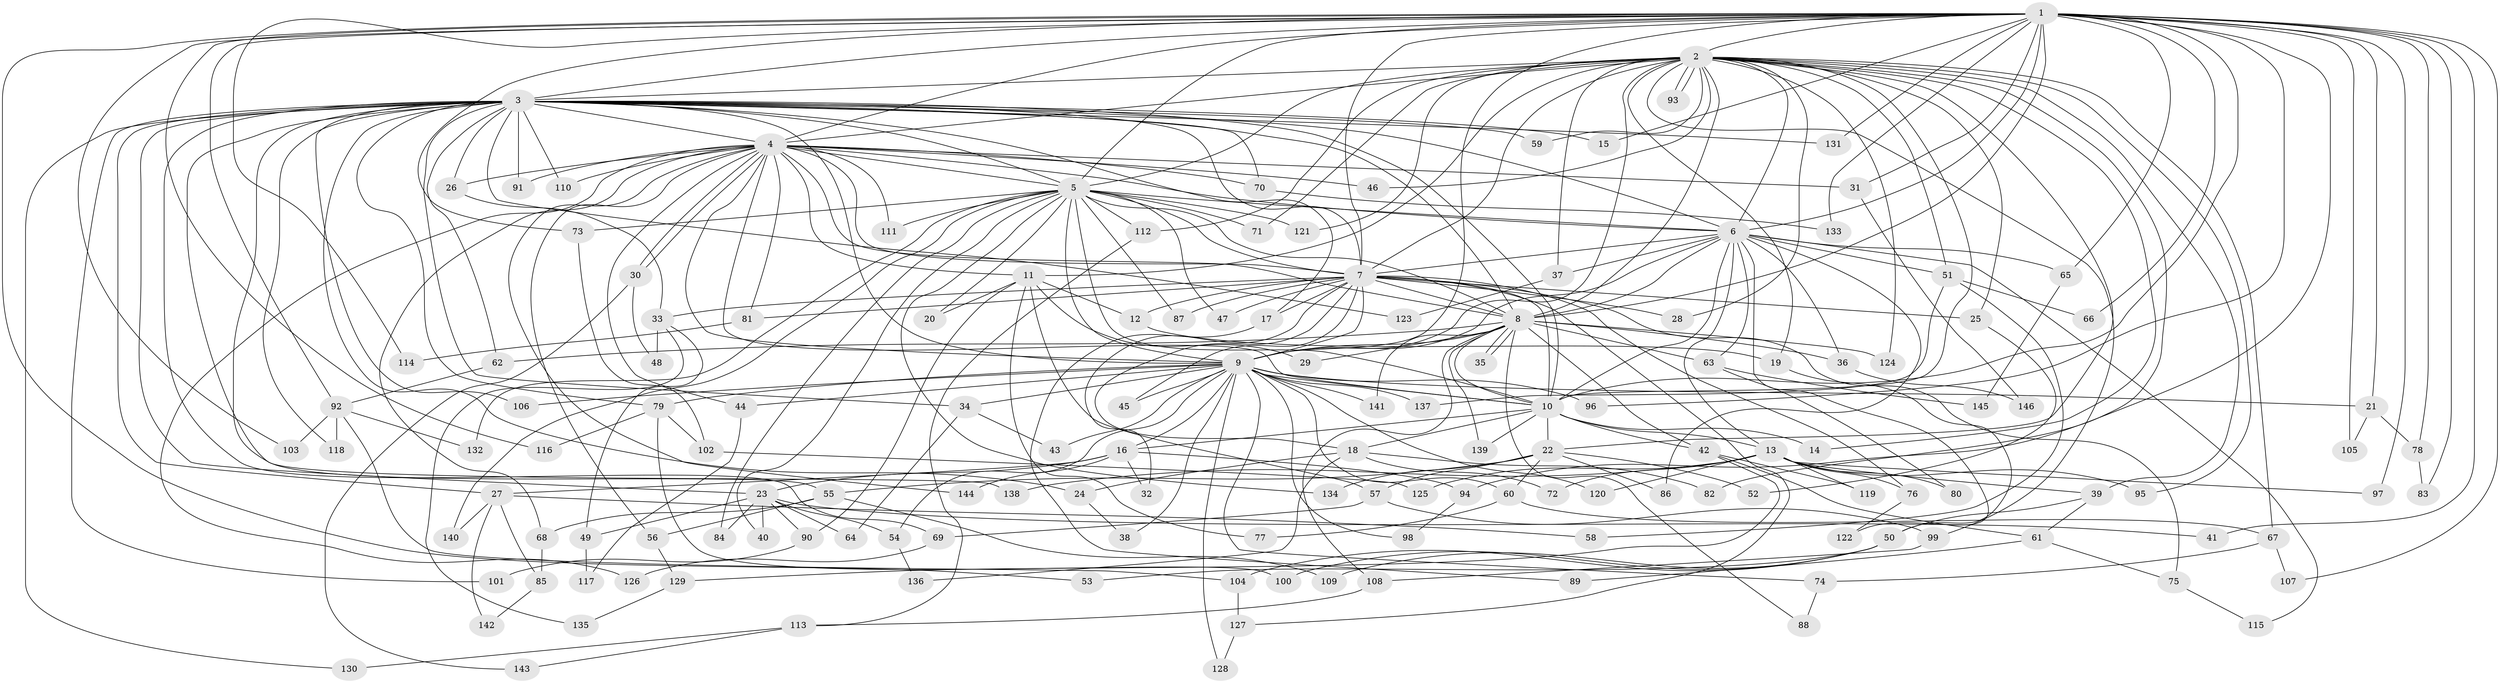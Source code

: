 // coarse degree distribution, {28: 0.008620689655172414, 30: 0.008620689655172414, 32: 0.008620689655172414, 24: 0.02586206896551724, 21: 0.008620689655172414, 17: 0.008620689655172414, 20: 0.008620689655172414, 29: 0.008620689655172414, 8: 0.017241379310344827, 3: 0.19827586206896552, 2: 0.5344827586206896, 14: 0.008620689655172414, 6: 0.02586206896551724, 7: 0.017241379310344827, 4: 0.07758620689655173, 5: 0.034482758620689655}
// Generated by graph-tools (version 1.1) at 2025/23/03/03/25 07:23:43]
// undirected, 146 vertices, 317 edges
graph export_dot {
graph [start="1"]
  node [color=gray90,style=filled];
  1;
  2;
  3;
  4;
  5;
  6;
  7;
  8;
  9;
  10;
  11;
  12;
  13;
  14;
  15;
  16;
  17;
  18;
  19;
  20;
  21;
  22;
  23;
  24;
  25;
  26;
  27;
  28;
  29;
  30;
  31;
  32;
  33;
  34;
  35;
  36;
  37;
  38;
  39;
  40;
  41;
  42;
  43;
  44;
  45;
  46;
  47;
  48;
  49;
  50;
  51;
  52;
  53;
  54;
  55;
  56;
  57;
  58;
  59;
  60;
  61;
  62;
  63;
  64;
  65;
  66;
  67;
  68;
  69;
  70;
  71;
  72;
  73;
  74;
  75;
  76;
  77;
  78;
  79;
  80;
  81;
  82;
  83;
  84;
  85;
  86;
  87;
  88;
  89;
  90;
  91;
  92;
  93;
  94;
  95;
  96;
  97;
  98;
  99;
  100;
  101;
  102;
  103;
  104;
  105;
  106;
  107;
  108;
  109;
  110;
  111;
  112;
  113;
  114;
  115;
  116;
  117;
  118;
  119;
  120;
  121;
  122;
  123;
  124;
  125;
  126;
  127;
  128;
  129;
  130;
  131;
  132;
  133;
  134;
  135;
  136;
  137;
  138;
  139;
  140;
  141;
  142;
  143;
  144;
  145;
  146;
  1 -- 2;
  1 -- 3;
  1 -- 4;
  1 -- 5;
  1 -- 6;
  1 -- 7;
  1 -- 8;
  1 -- 9;
  1 -- 10;
  1 -- 15;
  1 -- 21;
  1 -- 31;
  1 -- 41;
  1 -- 53;
  1 -- 65;
  1 -- 66;
  1 -- 73;
  1 -- 78;
  1 -- 83;
  1 -- 92;
  1 -- 94;
  1 -- 96;
  1 -- 97;
  1 -- 103;
  1 -- 105;
  1 -- 107;
  1 -- 114;
  1 -- 116;
  1 -- 131;
  1 -- 133;
  2 -- 3;
  2 -- 4;
  2 -- 5;
  2 -- 6;
  2 -- 7;
  2 -- 8;
  2 -- 9;
  2 -- 10;
  2 -- 11;
  2 -- 14;
  2 -- 19;
  2 -- 22;
  2 -- 25;
  2 -- 28;
  2 -- 37;
  2 -- 39;
  2 -- 46;
  2 -- 51;
  2 -- 59;
  2 -- 67;
  2 -- 71;
  2 -- 82;
  2 -- 93;
  2 -- 93;
  2 -- 95;
  2 -- 99;
  2 -- 112;
  2 -- 121;
  2 -- 124;
  3 -- 4;
  3 -- 5;
  3 -- 6;
  3 -- 7;
  3 -- 8;
  3 -- 9;
  3 -- 10;
  3 -- 15;
  3 -- 17;
  3 -- 23;
  3 -- 24;
  3 -- 26;
  3 -- 27;
  3 -- 34;
  3 -- 55;
  3 -- 59;
  3 -- 62;
  3 -- 69;
  3 -- 70;
  3 -- 79;
  3 -- 91;
  3 -- 101;
  3 -- 106;
  3 -- 110;
  3 -- 118;
  3 -- 123;
  3 -- 130;
  3 -- 131;
  3 -- 138;
  4 -- 5;
  4 -- 6;
  4 -- 7;
  4 -- 8;
  4 -- 9;
  4 -- 10;
  4 -- 11;
  4 -- 26;
  4 -- 30;
  4 -- 30;
  4 -- 31;
  4 -- 44;
  4 -- 46;
  4 -- 56;
  4 -- 68;
  4 -- 70;
  4 -- 81;
  4 -- 91;
  4 -- 110;
  4 -- 111;
  4 -- 126;
  4 -- 144;
  5 -- 6;
  5 -- 7;
  5 -- 8;
  5 -- 9;
  5 -- 10;
  5 -- 20;
  5 -- 40;
  5 -- 47;
  5 -- 71;
  5 -- 73;
  5 -- 84;
  5 -- 87;
  5 -- 111;
  5 -- 112;
  5 -- 121;
  5 -- 132;
  5 -- 134;
  5 -- 140;
  6 -- 7;
  6 -- 8;
  6 -- 9;
  6 -- 10;
  6 -- 13;
  6 -- 36;
  6 -- 37;
  6 -- 51;
  6 -- 63;
  6 -- 65;
  6 -- 86;
  6 -- 115;
  6 -- 122;
  7 -- 8;
  7 -- 9;
  7 -- 10;
  7 -- 12;
  7 -- 17;
  7 -- 18;
  7 -- 25;
  7 -- 28;
  7 -- 32;
  7 -- 33;
  7 -- 45;
  7 -- 47;
  7 -- 75;
  7 -- 76;
  7 -- 81;
  7 -- 87;
  7 -- 127;
  8 -- 9;
  8 -- 10;
  8 -- 29;
  8 -- 35;
  8 -- 35;
  8 -- 36;
  8 -- 42;
  8 -- 62;
  8 -- 63;
  8 -- 88;
  8 -- 108;
  8 -- 124;
  8 -- 139;
  8 -- 141;
  9 -- 10;
  9 -- 16;
  9 -- 21;
  9 -- 34;
  9 -- 38;
  9 -- 43;
  9 -- 44;
  9 -- 45;
  9 -- 54;
  9 -- 60;
  9 -- 74;
  9 -- 79;
  9 -- 96;
  9 -- 98;
  9 -- 106;
  9 -- 120;
  9 -- 128;
  9 -- 137;
  9 -- 141;
  10 -- 13;
  10 -- 14;
  10 -- 16;
  10 -- 18;
  10 -- 22;
  10 -- 42;
  10 -- 139;
  11 -- 12;
  11 -- 20;
  11 -- 29;
  11 -- 57;
  11 -- 77;
  11 -- 90;
  12 -- 19;
  13 -- 39;
  13 -- 72;
  13 -- 76;
  13 -- 80;
  13 -- 95;
  13 -- 97;
  13 -- 119;
  13 -- 120;
  13 -- 125;
  13 -- 138;
  16 -- 23;
  16 -- 27;
  16 -- 32;
  16 -- 94;
  16 -- 144;
  17 -- 89;
  18 -- 24;
  18 -- 72;
  18 -- 82;
  18 -- 136;
  19 -- 50;
  21 -- 78;
  21 -- 105;
  22 -- 52;
  22 -- 55;
  22 -- 57;
  22 -- 60;
  22 -- 86;
  22 -- 134;
  23 -- 40;
  23 -- 41;
  23 -- 49;
  23 -- 54;
  23 -- 64;
  23 -- 84;
  23 -- 90;
  24 -- 38;
  25 -- 52;
  26 -- 33;
  27 -- 58;
  27 -- 85;
  27 -- 140;
  27 -- 142;
  30 -- 48;
  30 -- 143;
  31 -- 146;
  33 -- 48;
  33 -- 49;
  33 -- 135;
  34 -- 43;
  34 -- 64;
  36 -- 146;
  37 -- 123;
  39 -- 50;
  39 -- 61;
  42 -- 61;
  42 -- 119;
  42 -- 129;
  44 -- 117;
  49 -- 117;
  50 -- 53;
  50 -- 100;
  50 -- 104;
  50 -- 109;
  51 -- 58;
  51 -- 66;
  51 -- 137;
  54 -- 136;
  55 -- 56;
  55 -- 68;
  55 -- 109;
  56 -- 129;
  57 -- 69;
  57 -- 99;
  60 -- 67;
  60 -- 77;
  61 -- 75;
  61 -- 89;
  62 -- 92;
  63 -- 80;
  63 -- 145;
  65 -- 145;
  67 -- 74;
  67 -- 107;
  68 -- 85;
  69 -- 126;
  70 -- 133;
  73 -- 102;
  74 -- 88;
  75 -- 115;
  76 -- 122;
  78 -- 83;
  79 -- 100;
  79 -- 102;
  79 -- 116;
  81 -- 114;
  85 -- 142;
  90 -- 101;
  92 -- 103;
  92 -- 104;
  92 -- 118;
  92 -- 132;
  94 -- 98;
  99 -- 108;
  102 -- 125;
  104 -- 127;
  108 -- 113;
  112 -- 113;
  113 -- 130;
  113 -- 143;
  127 -- 128;
  129 -- 135;
}

